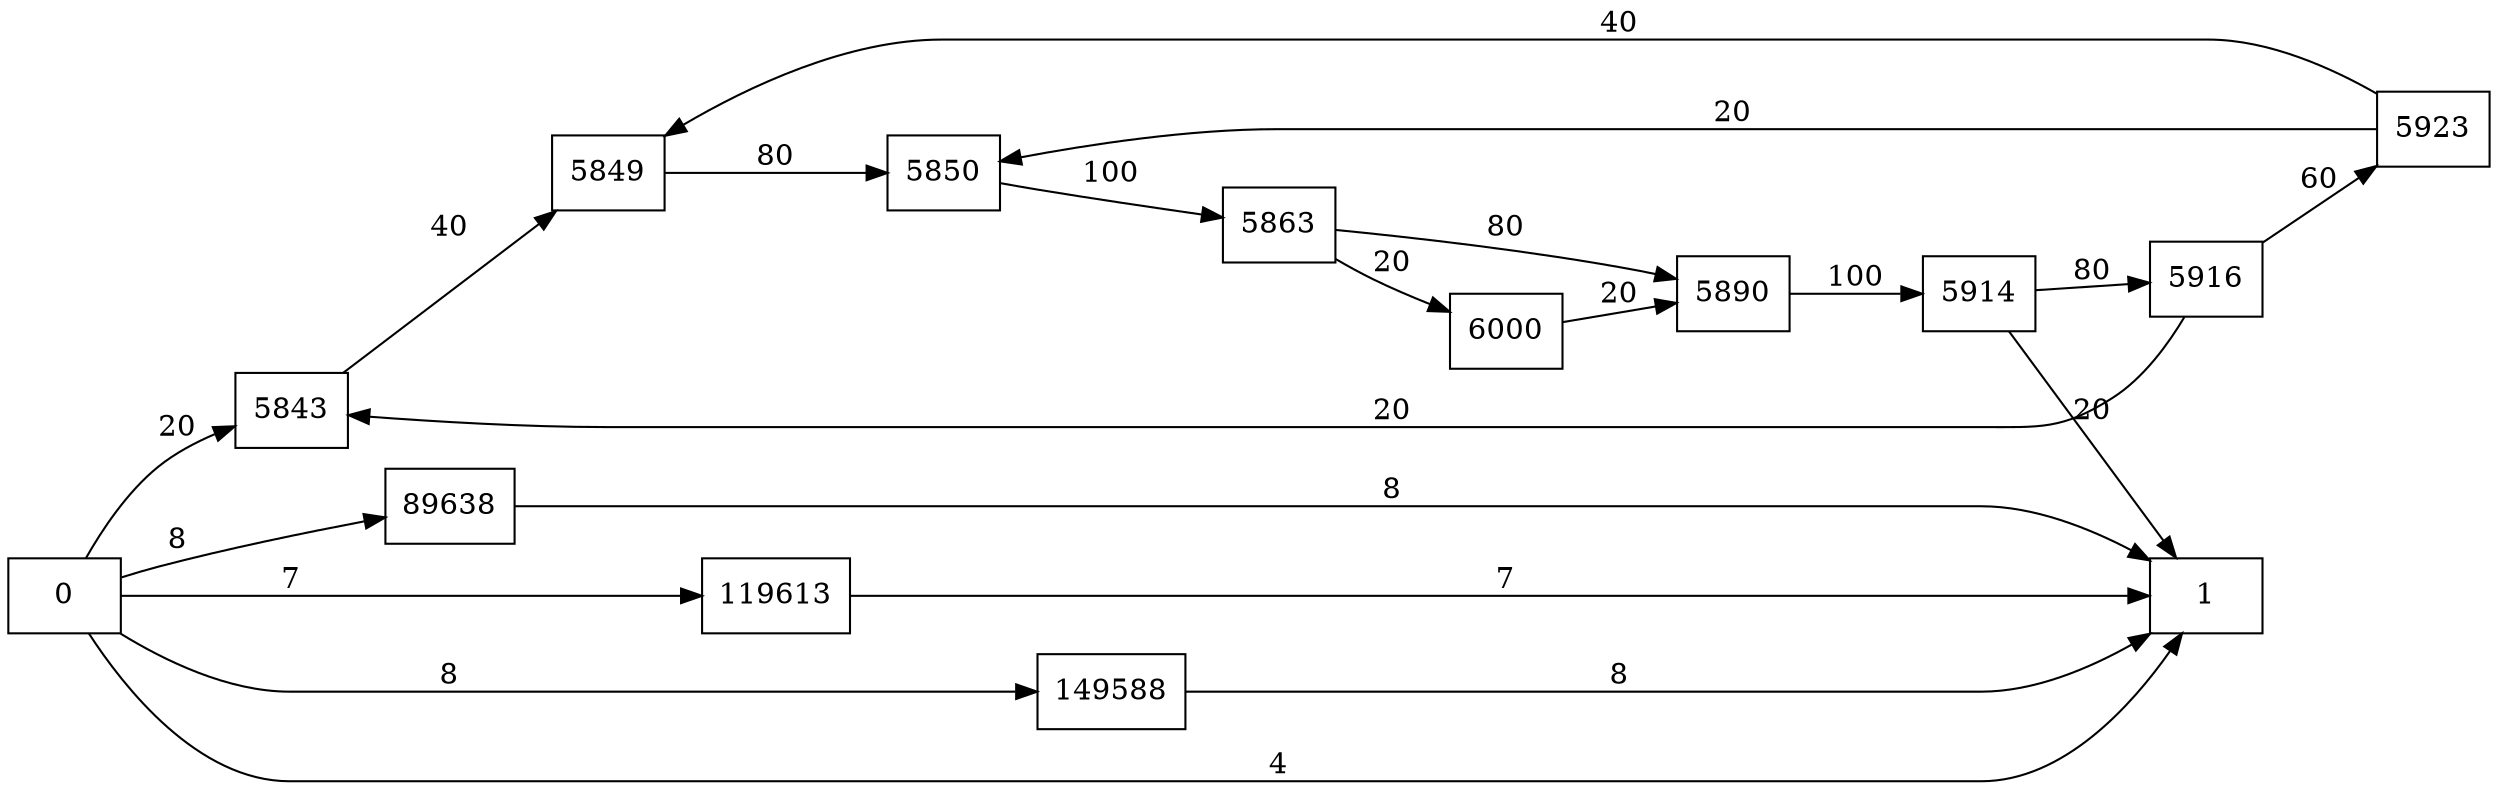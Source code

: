 digraph {
	graph [rankdir=LR]
	node [shape=rectangle]
	5843 -> 5849 [label=40]
	5849 -> 5850 [label=80]
	5850 -> 5863 [label=100]
	5863 -> 5890 [label=80]
	5863 -> 6000 [label=20]
	5890 -> 5914 [label=100]
	5914 -> 5916 [label=80]
	5914 -> 1 [label=20]
	5916 -> 5923 [label=60]
	5916 -> 5843 [label=20]
	5923 -> 5850 [label=20]
	5923 -> 5849 [label=40]
	6000 -> 5890 [label=20]
	89638 -> 1 [label=8]
	119613 -> 1 [label=7]
	149588 -> 1 [label=8]
	0 -> 5843 [label=20]
	0 -> 1 [label=4]
	0 -> 89638 [label=8]
	0 -> 119613 [label=7]
	0 -> 149588 [label=8]
}
